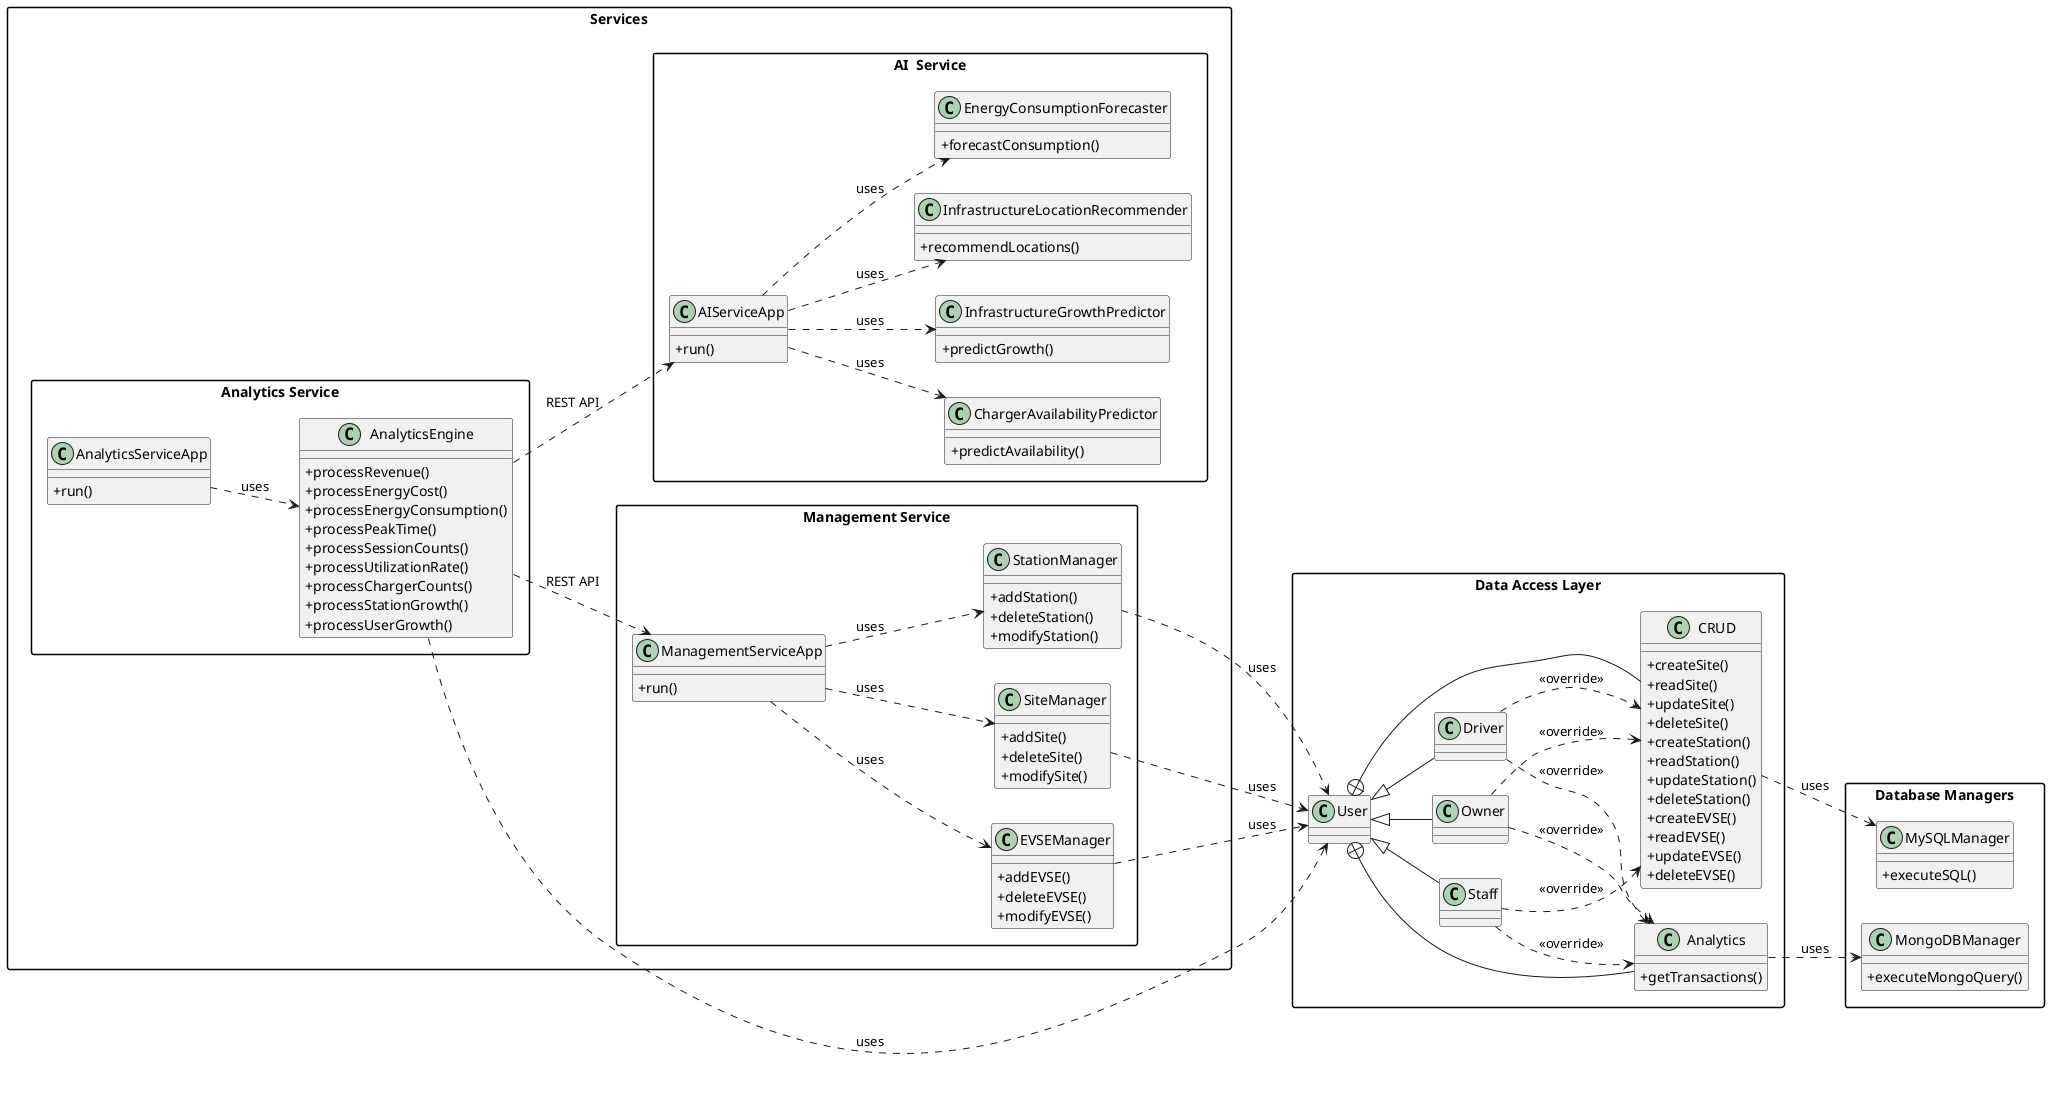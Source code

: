 @startuml
left to right direction
skinparam classAttributeIconSize 0
skinparam packageStyle rectangle

package "Services" {
    package "Analytics Service" {
        class AnalyticsServiceApp {
            +run()
        }

        class AnalyticsEngine {
            +processRevenue()
            +processEnergyCost()
            +processEnergyConsumption()
            +processPeakTime()
            +processSessionCounts()
            +processUtilizationRate()
            +processChargerCounts()
            +processStationGrowth()
            +processUserGrowth()
        }
    }

    package "Management Service" {
        class ManagementServiceApp {
            +run()
        }
        
        class StationManager {
            +addStation()
            +deleteStation()
            +modifyStation()
        }
        
        class SiteManager {
            +addSite()
            +deleteSite()
            +modifySite()
        }

        class EVSEManager {
            +addEVSE()
            +deleteEVSE()
            +modifyEVSE()
        }
    }

    package "AI  Service" {
        class AIServiceApp {
            +run()
        }
        class EnergyConsumptionForecaster {
            +forecastConsumption()
        }
        class InfrastructureGrowthPredictor {
            +predictGrowth()
        }
        class InfrastructureLocationRecommender {
            +recommendLocations()
        }
        class ChargerAvailabilityPredictor {
            +predictAvailability()
        }
    }
}

package "Data Access Layer" {
    class User {
    }   

    class CRUD {
        +createSite()
        +readSite()
        +updateSite()
        +deleteSite()
        +createStation()
        +readStation()
        +updateStation()
        +deleteStation()
        +createEVSE()
        +readEVSE()
        +updateEVSE()
        +deleteEVSE()
    }   
    
    class Analytics {
        +getTransactions()
    }

    class Staff extends User {
    }
    
    class Owner extends User {
    }
    
    class Driver extends User {
    }
}

package "Database Managers" {
    class MySQLManager {
        +executeSQL()
    }
    
    class MongoDBManager {
        +executeMongoQuery()
    }
}

' Hidden connection to enforce layout preference
EnergyConsumptionForecaster -[hidden]- AnalyticsServiceApp

AIServiceApp ..> ChargerAvailabilityPredictor : uses
AIServiceApp ..> EnergyConsumptionForecaster : uses
AIServiceApp ..> InfrastructureGrowthPredictor : uses
AIServiceApp ..> InfrastructureLocationRecommender : uses

AnalyticsServiceApp ..> AnalyticsEngine : uses
AnalyticsEngine ..> User : uses
AnalyticsEngine ..> AIServiceApp : REST API
AnalyticsEngine ..> ManagementServiceApp : REST API

ManagementServiceApp ..> StationManager : uses
ManagementServiceApp ..> SiteManager : uses
ManagementServiceApp ..> EVSEManager : uses

StationManager ..> User : uses
SiteManager ..> User : uses
EVSEManager ..> User : uses

User +-- Analytics
User +-- CRUD

CRUD ..> MySQLManager : uses
Analytics ..> MongoDBManager : uses

Staff ..> CRUD : <<override>>
Staff ..> Analytics : <<override>>
Owner ..> CRUD : <<override>>
Owner ..> Analytics : <<override>>
Driver ..> CRUD : <<override>>
Driver ..> Analytics : <<override>>

@enduml
